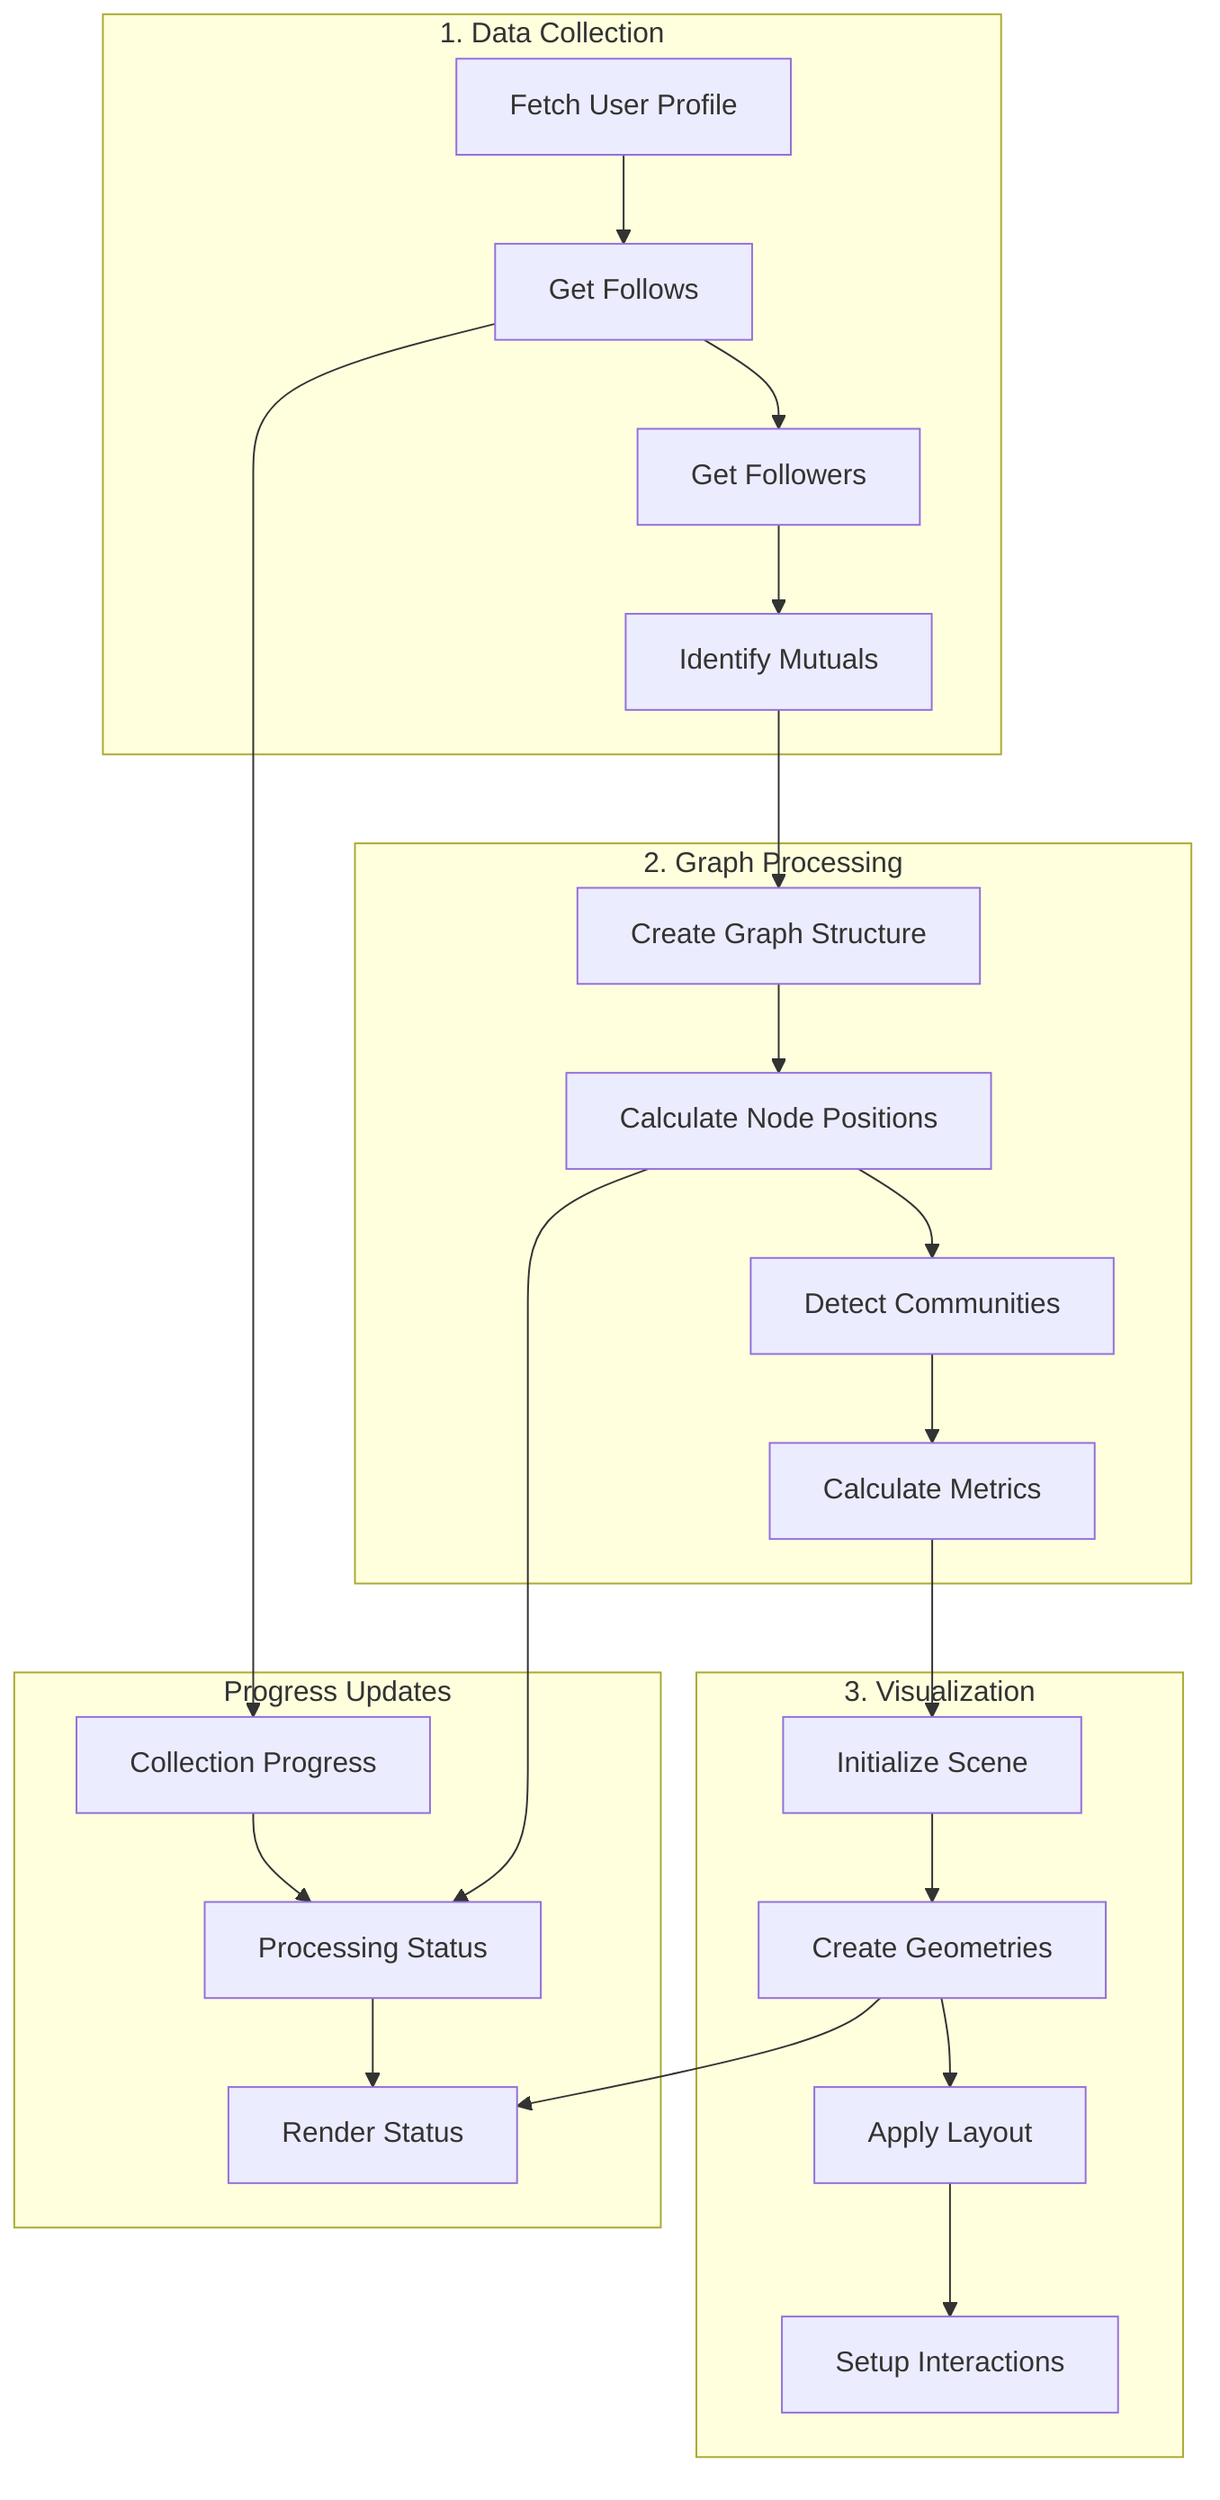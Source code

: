 flowchart TB
    subgraph DataCollection["1. Data Collection"]
        A[Fetch User Profile] --> B[Get Follows]
        B --> C[Get Followers]
        C --> D[Identify Mutuals]
    end

    subgraph GraphProcessing["2. Graph Processing"]
        E[Create Graph Structure] --> F[Calculate Node Positions]
        F --> G[Detect Communities]
        G --> H[Calculate Metrics]
    end

    subgraph Visualization["3. Visualization"]
        I[Initialize Scene] --> J[Create Geometries]
        J --> K[Apply Layout]
        K --> L[Setup Interactions]
    end

    D --> E
    H --> I

    subgraph StatusUpdates["Progress Updates"]
        M[Collection Progress] --> N[Processing Status]
        N --> O[Render Status]
    end

    B --> M
    F --> N
    J --> O